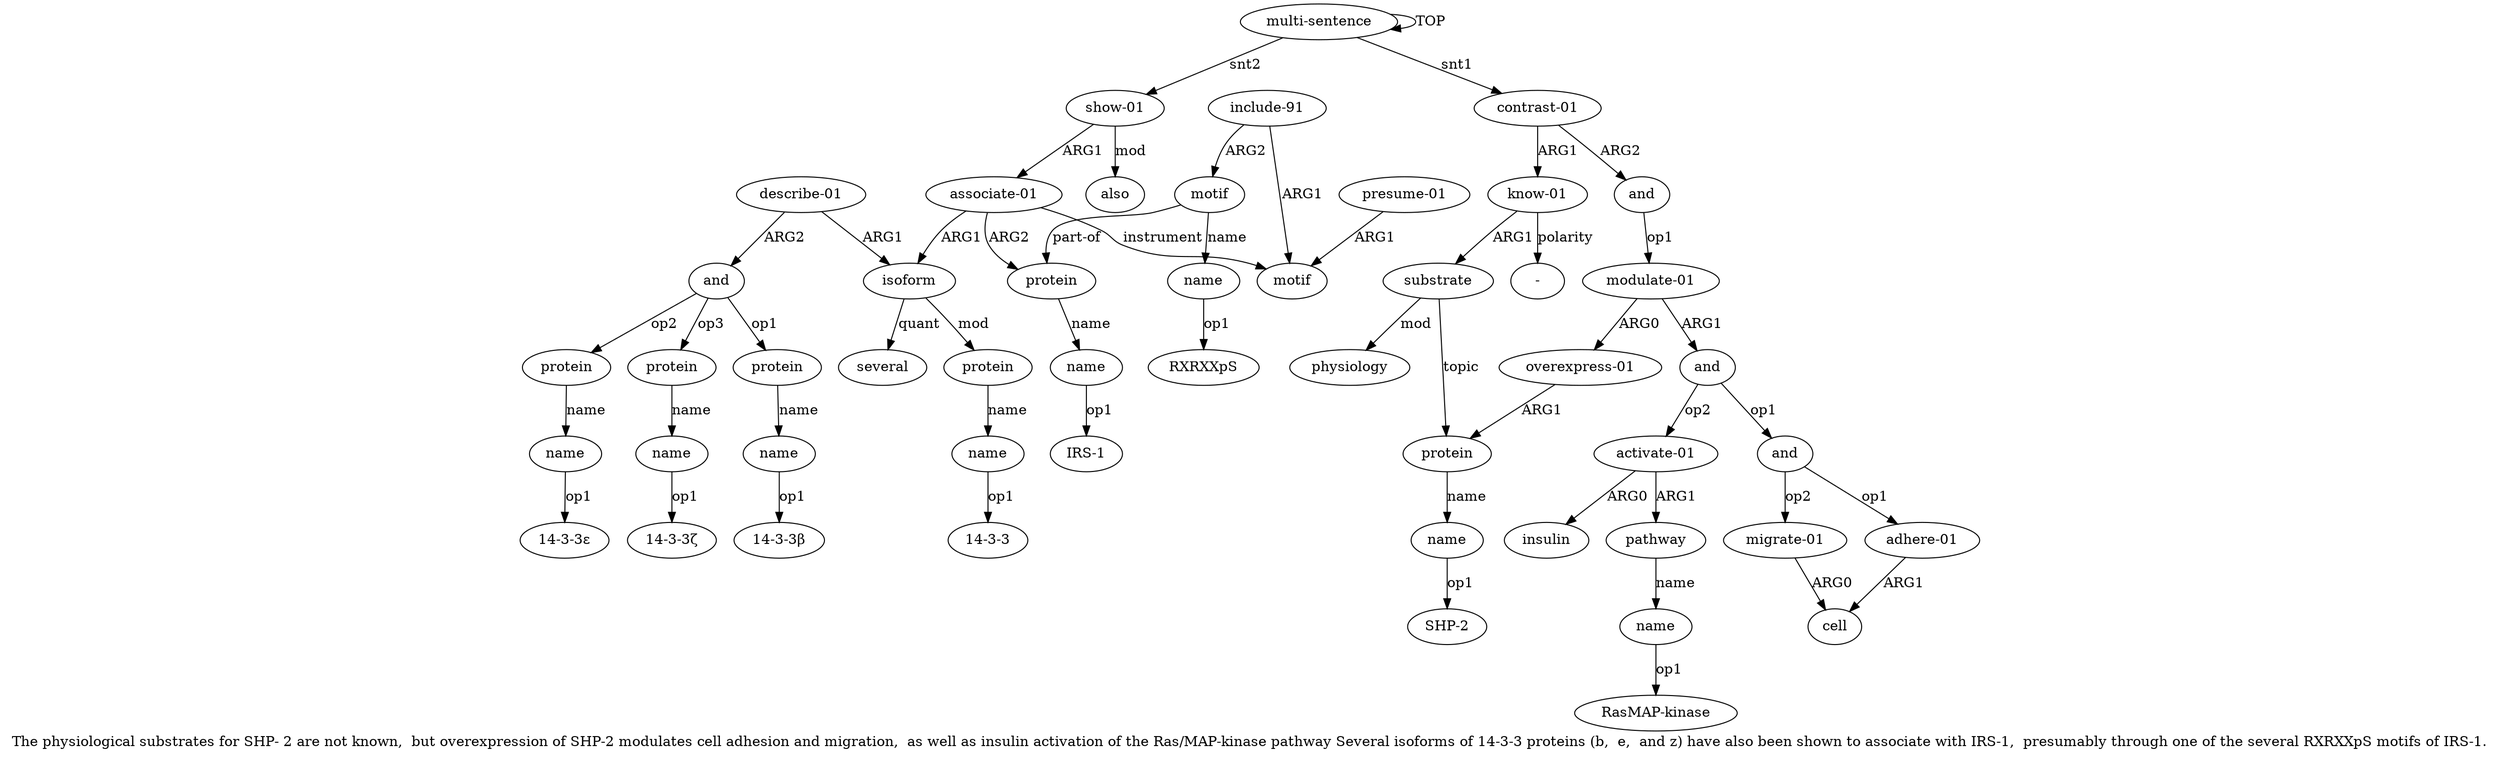digraph  {
	graph [label="The physiological substrates for SHP- 2 are not known,  but overexpression of SHP-2 modulates cell adhesion and migration,  as well \
as insulin activation of the Ras/MAP-kinase pathway Several isoforms of 14-3-3 proteins (b,  e,  and z) have also been shown to \
associate with IRS-1,  presumably through one of the several RXRXXpS motifs of IRS-1."];
	node [label="\N"];
	a20	 [color=black,
		gold_ind=20,
		gold_label="associate-01",
		label="associate-01",
		test_ind=20,
		test_label="associate-01"];
	a21	 [color=black,
		gold_ind=21,
		gold_label=isoform,
		label=isoform,
		test_ind=21,
		test_label=isoform];
	a20 -> a21 [key=0,
	color=black,
	gold_label=ARG1,
	label=ARG1,
	test_label=ARG1];
a33 [color=black,
	gold_ind=33,
	gold_label=protein,
	label=protein,
	test_ind=33,
	test_label=protein];
a20 -> a33 [key=0,
color=black,
gold_label=ARG2,
label=ARG2,
test_label=ARG2];
a35 [color=black,
gold_ind=35,
gold_label=motif,
label=motif,
test_ind=35,
test_label=motif];
a20 -> a35 [key=0,
color=black,
gold_label=instrument,
label=instrument,
test_label=instrument];
a22 [color=black,
gold_ind=22,
gold_label=protein,
label=protein,
test_ind=22,
test_label=protein];
a21 -> a22 [key=0,
color=black,
gold_label=mod,
label=mod,
test_label=mod];
a32 [color=black,
gold_ind=32,
gold_label=several,
label=several,
test_ind=32,
test_label=several];
a21 -> a32 [key=0,
color=black,
gold_label=quant,
label=quant,
test_label=quant];
a23 [color=black,
gold_ind=23,
gold_label=name,
label=name,
test_ind=23,
test_label=name];
a22 -> a23 [key=0,
color=black,
gold_label=name,
label=name,
test_label=name];
"a23 14-3-3" [color=black,
gold_ind=-1,
gold_label="14-3-3",
label="14-3-3",
test_ind=-1,
test_label="14-3-3"];
a23 -> "a23 14-3-3" [key=0,
color=black,
gold_label=op1,
label=op1,
test_label=op1];
a24 [color=black,
gold_ind=24,
gold_label="describe-01",
label="describe-01",
test_ind=24,
test_label="describe-01"];
a24 -> a21 [key=0,
color=black,
gold_label=ARG1,
label=ARG1,
test_label=ARG1];
a25 [color=black,
gold_ind=25,
gold_label=and,
label=and,
test_ind=25,
test_label=and];
a24 -> a25 [key=0,
color=black,
gold_label=ARG2,
label=ARG2,
test_label=ARG2];
a26 [color=black,
gold_ind=26,
gold_label=protein,
label=protein,
test_ind=26,
test_label=protein];
a25 -> a26 [key=0,
color=black,
gold_label=op1,
label=op1,
test_label=op1];
a28 [color=black,
gold_ind=28,
gold_label=protein,
label=protein,
test_ind=28,
test_label=protein];
a25 -> a28 [key=0,
color=black,
gold_label=op2,
label=op2,
test_label=op2];
a30 [color=black,
gold_ind=30,
gold_label=protein,
label=protein,
test_ind=30,
test_label=protein];
a25 -> a30 [key=0,
color=black,
gold_label=op3,
label=op3,
test_label=op3];
a27 [color=black,
gold_ind=27,
gold_label=name,
label=name,
test_ind=27,
test_label=name];
a26 -> a27 [key=0,
color=black,
gold_label=name,
label=name,
test_label=name];
"a27 14-3-3β" [color=black,
gold_ind=-1,
gold_label="14-3-3β",
label="14-3-3β",
test_ind=-1,
test_label="14-3-3β"];
a27 -> "a27 14-3-3β" [key=0,
color=black,
gold_label=op1,
label=op1,
test_label=op1];
a29 [color=black,
gold_ind=29,
gold_label=name,
label=name,
test_ind=29,
test_label=name];
a28 -> a29 [key=0,
color=black,
gold_label=name,
label=name,
test_label=name];
"a29 14-3-3ε" [color=black,
gold_ind=-1,
gold_label="14-3-3ε",
label="14-3-3ε",
test_ind=-1,
test_label="14-3-3ε"];
a29 -> "a29 14-3-3ε" [key=0,
color=black,
gold_label=op1,
label=op1,
test_label=op1];
"a6 SHP-2" [color=black,
gold_ind=-1,
gold_label="SHP-2",
label="SHP-2",
test_ind=-1,
test_label="SHP-2"];
a31 [color=black,
gold_ind=31,
gold_label=name,
label=name,
test_ind=31,
test_label=name];
"a31 14-3-3ζ" [color=black,
gold_ind=-1,
gold_label="14-3-3ζ",
label="14-3-3ζ",
test_ind=-1,
test_label="14-3-3ζ"];
a31 -> "a31 14-3-3ζ" [key=0,
color=black,
gold_label=op1,
label=op1,
test_label=op1];
a30 -> a31 [key=0,
color=black,
gold_label=name,
label=name,
test_label=name];
a37 [color=black,
gold_ind=37,
gold_label=motif,
label=motif,
test_ind=37,
test_label=motif];
a37 -> a33 [key=0,
color=black,
gold_label="part-of",
label="part-of",
test_label="part-of"];
a38 [color=black,
gold_ind=38,
gold_label=name,
label=name,
test_ind=38,
test_label=name];
a37 -> a38 [key=0,
color=black,
gold_label=name,
label=name,
test_label=name];
a36 [color=black,
gold_ind=36,
gold_label="include-91",
label="include-91",
test_ind=36,
test_label="include-91"];
a36 -> a37 [key=0,
color=black,
gold_label=ARG2,
label=ARG2,
test_label=ARG2];
a36 -> a35 [key=0,
color=black,
gold_label=ARG1,
label=ARG1,
test_label=ARG1];
a34 [color=black,
gold_ind=34,
gold_label=name,
label=name,
test_ind=34,
test_label=name];
a33 -> a34 [key=0,
color=black,
gold_label=name,
label=name,
test_label=name];
"a34 IRS-1" [color=black,
gold_ind=-1,
gold_label="IRS-1",
label="IRS-1",
test_ind=-1,
test_label="IRS-1"];
a34 -> "a34 IRS-1" [key=0,
color=black,
gold_label=op1,
label=op1,
test_label=op1];
"a38 RXRXXpS" [color=black,
gold_ind=-1,
gold_label=RXRXXpS,
label=RXRXXpS,
test_ind=-1,
test_label=RXRXXpS];
"a18 RasMAP-kinase" [color=black,
gold_ind=-1,
gold_label="RasMAP-kinase",
label="RasMAP-kinase",
test_ind=-1,
test_label="RasMAP-kinase"];
a15 [color=black,
gold_ind=15,
gold_label="activate-01",
label="activate-01",
test_ind=15,
test_label="activate-01"];
a17 [color=black,
gold_ind=17,
gold_label=pathway,
label=pathway,
test_ind=17,
test_label=pathway];
a15 -> a17 [key=0,
color=black,
gold_label=ARG1,
label=ARG1,
test_label=ARG1];
a16 [color=black,
gold_ind=16,
gold_label=insulin,
label=insulin,
test_ind=16,
test_label=insulin];
a15 -> a16 [key=0,
color=black,
gold_label=ARG0,
label=ARG0,
test_label=ARG0];
a14 [color=black,
gold_ind=14,
gold_label="migrate-01",
label="migrate-01",
test_ind=14,
test_label="migrate-01"];
a13 [color=black,
gold_ind=13,
gold_label=cell,
label=cell,
test_ind=13,
test_label=cell];
a14 -> a13 [key=0,
color=black,
gold_label=ARG0,
label=ARG0,
test_label=ARG0];
a18 [color=black,
gold_ind=18,
gold_label=name,
label=name,
test_ind=18,
test_label=name];
a17 -> a18 [key=0,
color=black,
gold_label=name,
label=name,
test_label=name];
a11 [color=black,
gold_ind=11,
gold_label=and,
label=and,
test_ind=11,
test_label=and];
a11 -> a14 [key=0,
color=black,
gold_label=op2,
label=op2,
test_label=op2];
a12 [color=black,
gold_ind=12,
gold_label="adhere-01",
label="adhere-01",
test_ind=12,
test_label="adhere-01"];
a11 -> a12 [key=0,
color=black,
gold_label=op1,
label=op1,
test_label=op1];
a10 [color=black,
gold_ind=10,
gold_label=and,
label=and,
test_ind=10,
test_label=and];
a10 -> a15 [key=0,
color=black,
gold_label=op2,
label=op2,
test_label=op2];
a10 -> a11 [key=0,
color=black,
gold_label=op1,
label=op1,
test_label=op1];
a12 -> a13 [key=0,
color=black,
gold_label=ARG1,
label=ARG1,
test_label=ARG1];
a39 [color=black,
gold_ind=39,
gold_label="presume-01",
label="presume-01",
test_ind=39,
test_label="presume-01"];
a39 -> a35 [key=0,
color=black,
gold_label=ARG1,
label=ARG1,
test_label=ARG1];
a38 -> "a38 RXRXXpS" [key=0,
color=black,
gold_label=op1,
label=op1,
test_label=op1];
a19 [color=black,
gold_ind=19,
gold_label="show-01",
label="show-01",
test_ind=19,
test_label="show-01"];
a19 -> a20 [key=0,
color=black,
gold_label=ARG1,
label=ARG1,
test_label=ARG1];
a40 [color=black,
gold_ind=40,
gold_label=also,
label=also,
test_ind=40,
test_label=also];
a19 -> a40 [key=0,
color=black,
gold_label=mod,
label=mod,
test_label=mod];
a18 -> "a18 RasMAP-kinase" [key=0,
color=black,
gold_label=op1,
label=op1,
test_label=op1];
a1 [color=black,
gold_ind=1,
gold_label="contrast-01",
label="contrast-01",
test_ind=1,
test_label="contrast-01"];
a2 [color=black,
gold_ind=2,
gold_label="know-01",
label="know-01",
test_ind=2,
test_label="know-01"];
a1 -> a2 [key=0,
color=black,
gold_label=ARG1,
label=ARG1,
test_label=ARG1];
a7 [color=black,
gold_ind=7,
gold_label=and,
label=and,
test_ind=7,
test_label=and];
a1 -> a7 [key=0,
color=black,
gold_label=ARG2,
label=ARG2,
test_label=ARG2];
a0 [color=black,
gold_ind=0,
gold_label="multi-sentence",
label="multi-sentence",
test_ind=0,
test_label="multi-sentence"];
a0 -> a19 [key=0,
color=black,
gold_label=snt2,
label=snt2,
test_label=snt2];
a0 -> a1 [key=0,
color=black,
gold_label=snt1,
label=snt1,
test_label=snt1];
a0 -> a0 [key=0,
color=black,
gold_label=TOP,
label=TOP,
test_label=TOP];
a3 [color=black,
gold_ind=3,
gold_label=substrate,
label=substrate,
test_ind=3,
test_label=substrate];
a5 [color=black,
gold_ind=5,
gold_label=protein,
label=protein,
test_ind=5,
test_label=protein];
a3 -> a5 [key=0,
color=black,
gold_label=topic,
label=topic,
test_label=topic];
a4 [color=black,
gold_ind=4,
gold_label=physiology,
label=physiology,
test_ind=4,
test_label=physiology];
a3 -> a4 [key=0,
color=black,
gold_label=mod,
label=mod,
test_label=mod];
a2 -> a3 [key=0,
color=black,
gold_label=ARG1,
label=ARG1,
test_label=ARG1];
"a2 -" [color=black,
gold_ind=-1,
gold_label="-",
label="-",
test_ind=-1,
test_label="-"];
a2 -> "a2 -" [key=0,
color=black,
gold_label=polarity,
label=polarity,
test_label=polarity];
a6 [color=black,
gold_ind=6,
gold_label=name,
label=name,
test_ind=6,
test_label=name];
a5 -> a6 [key=0,
color=black,
gold_label=name,
label=name,
test_label=name];
a8 [color=black,
gold_ind=8,
gold_label="modulate-01",
label="modulate-01",
test_ind=8,
test_label="modulate-01"];
a7 -> a8 [key=0,
color=black,
gold_label=op1,
label=op1,
test_label=op1];
a6 -> "a6 SHP-2" [key=0,
color=black,
gold_label=op1,
label=op1,
test_label=op1];
a9 [color=black,
gold_ind=9,
gold_label="overexpress-01",
label="overexpress-01",
test_ind=9,
test_label="overexpress-01"];
a9 -> a5 [key=0,
color=black,
gold_label=ARG1,
label=ARG1,
test_label=ARG1];
a8 -> a10 [key=0,
color=black,
gold_label=ARG1,
label=ARG1,
test_label=ARG1];
a8 -> a9 [key=0,
color=black,
gold_label=ARG0,
label=ARG0,
test_label=ARG0];
}
